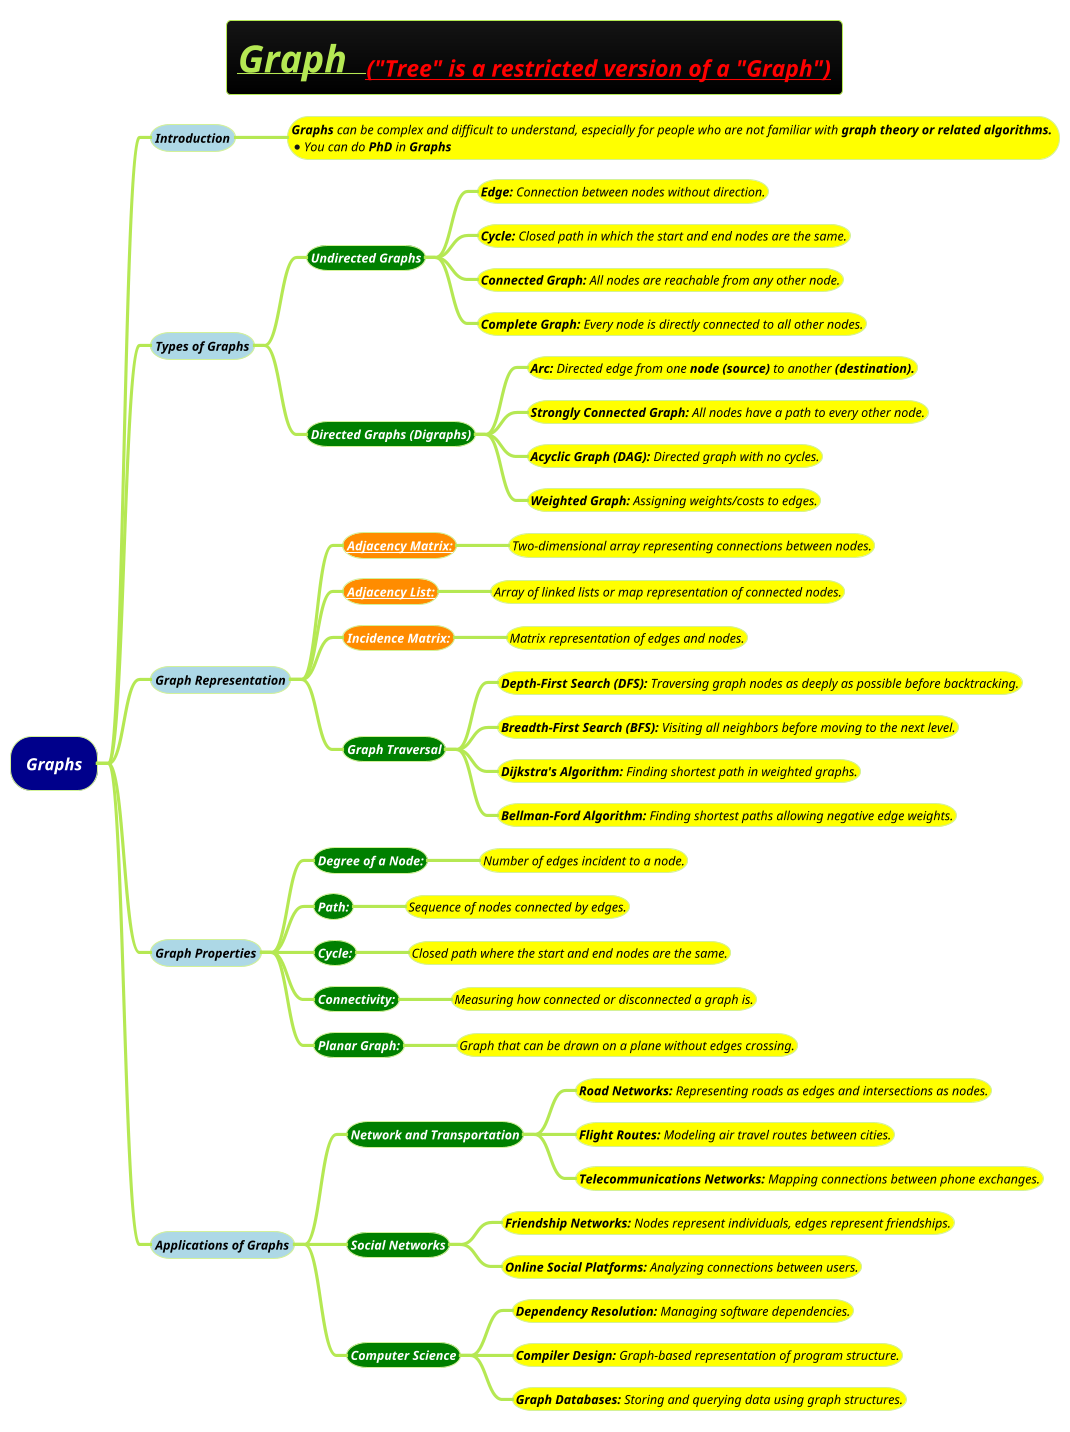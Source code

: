 @startmindmap
title =<i><b><u>Graph  <size:14><color #red>("Tree" is a restricted version of a "Graph")
!theme hacker

*[#darkblue] <i><color #white>Graphs
**[#lightblue] <i><color #black><size:12>Introduction
***[#yellow] <i><color #black><size:12>**Graphs** can be complex and difficult to understand, especially for people who are not familiar with <b>graph theory or related algorithms. \n*<i><color #black><size:12>You can do **PhD** in <b>Graphs
**[#lightblue] <i><color #black><size:12>Types of Graphs
***[#green] <b><i><color #white><size:12>Undirected Graphs
****[#yellow] <i><color #black><size:12>**Edge: **Connection between nodes without direction.
****[#yellow] <i><color #black><size:12>**Cycle: **Closed path in which the start and end nodes are the same.
****[#yellow] <i><color #black><size:12>**Connected Graph:** All nodes are reachable from any other node.
****[#yellow] <i><color #black><size:12>**Complete Graph:** Every node is directly connected to all other nodes.
***[#green] <b><i><color #white><size:12>Directed Graphs (Digraphs)
****[#yellow] <i><color #black><size:12>**Arc:** Directed edge from one **node (source)** to another <b>(destination).
****[#yellow] <i><color #black><size:12>**Strongly Connected Graph:** All nodes have a path to every other node.
****[#yellow] <i><color #black><size:12>**Acyclic Graph (DAG):** Directed graph with no cycles.
****[#yellow] <i><color #black><size:12>**Weighted Graph:** Assigning weights/costs to edges.
**[#lightblue] <i><color #black><size:12>Graph Representation
***[#darkorange] <b><i><color #white><size:12>[[docs/books/1-books-backlog/data-structure-and-algorithm/images/img_50.png Adjacency Matrix:]]
****[#yellow] <i><color #black><size:12>Two-dimensional array representing connections between nodes.
***[#darkorange] <b><i><color #white><size:12>[[docs/books/1-books-backlog/data-structure-and-algorithm/images/img_48.png Adjacency List:]]
****[#yellow] <i><color #black><size:12>Array of linked lists or map representation of connected nodes.
***[#darkorange] <b><i><color #white><size:12>Incidence Matrix:
****[#yellow] <i><color #black><size:12>Matrix representation of edges and nodes.
***[#green] <b><i><color #white><size:12>Graph Traversal
****[#yellow] <i><color #black><size:12>**Depth-First Search (DFS):** Traversing graph nodes as deeply as possible before backtracking.
****[#yellow] <i><color #black><size:12>**Breadth-First Search (BFS):** Visiting all neighbors before moving to the next level.
****[#yellow] <i><color #black><size:12>**Dijkstra's Algorithm:** Finding shortest path in weighted graphs.
****[#yellow] <i><color #black><size:12>**Bellman-Ford Algorithm:** Finding shortest paths allowing negative edge weights.
**[#lightblue] <i><color #black><size:12>Graph Properties
***[#green] <b><i><color #white><size:12>Degree of a Node:
****[#yellow] <i><color #black><size:12>Number of edges incident to a node.
***[#green] <b><i><color #white><size:12>Path:
****[#yellow] <i><color #black><size:12>Sequence of nodes connected by edges.
***[#green] <b><i><color #white><size:12>Cycle:
****[#yellow] <i><color #black><size:12>Closed path where the start and end nodes are the same.
***[#green] <b><i><color #white><size:12>Connectivity:
****[#yellow] <i><color #black><size:12>Measuring how connected or disconnected a graph is.
***[#green] <b><i><color #white><size:12>Planar Graph:
****[#yellow] <i><color #black><size:12>Graph that can be drawn on a plane without edges crossing.
**[#lightblue] <i><color #black><size:12>Applications of Graphs
***[#green] <b><i><color #white><size:12>Network and Transportation
****[#yellow] <i><color #black><size:12>**Road Networks:** Representing roads as edges and intersections as nodes.
****[#yellow] <i><color #black><size:12>**Flight Routes:** Modeling air travel routes between cities.
****[#yellow] <i><color #black><size:12>**Telecommunications Networks:** Mapping connections between phone exchanges.
***[#green] <b><i><color #white><size:12>Social Networks
****[#yellow] <i><color #black><size:12>**Friendship Networks: **Nodes represent individuals, edges represent friendships.
****[#yellow] <i><color #black><size:12>**Online Social Platforms:** Analyzing connections between users.
***[#green] <b><i><color #white><size:12>Computer Science
****[#yellow] <i><color #black><size:12>**Dependency Resolution:** Managing software dependencies.
****[#yellow] <i><color #black><size:12>**Compiler Design:** Graph-based representation of program structure.
****[#yellow] <i><color #black><size:12>**Graph Databases:** Storing and querying data using graph structures.
@endmindmap
